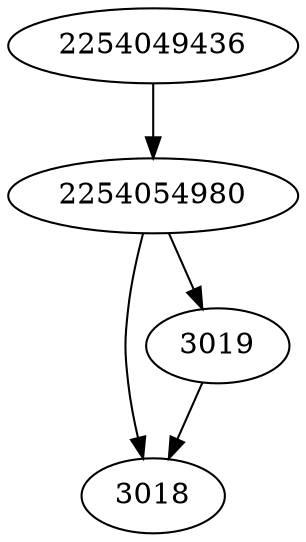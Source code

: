 strict digraph  {
3018;
3019;
2254049436;
2254054980;
3019 -> 3018;
2254049436 -> 2254054980;
2254054980 -> 3018;
2254054980 -> 3019;
}
